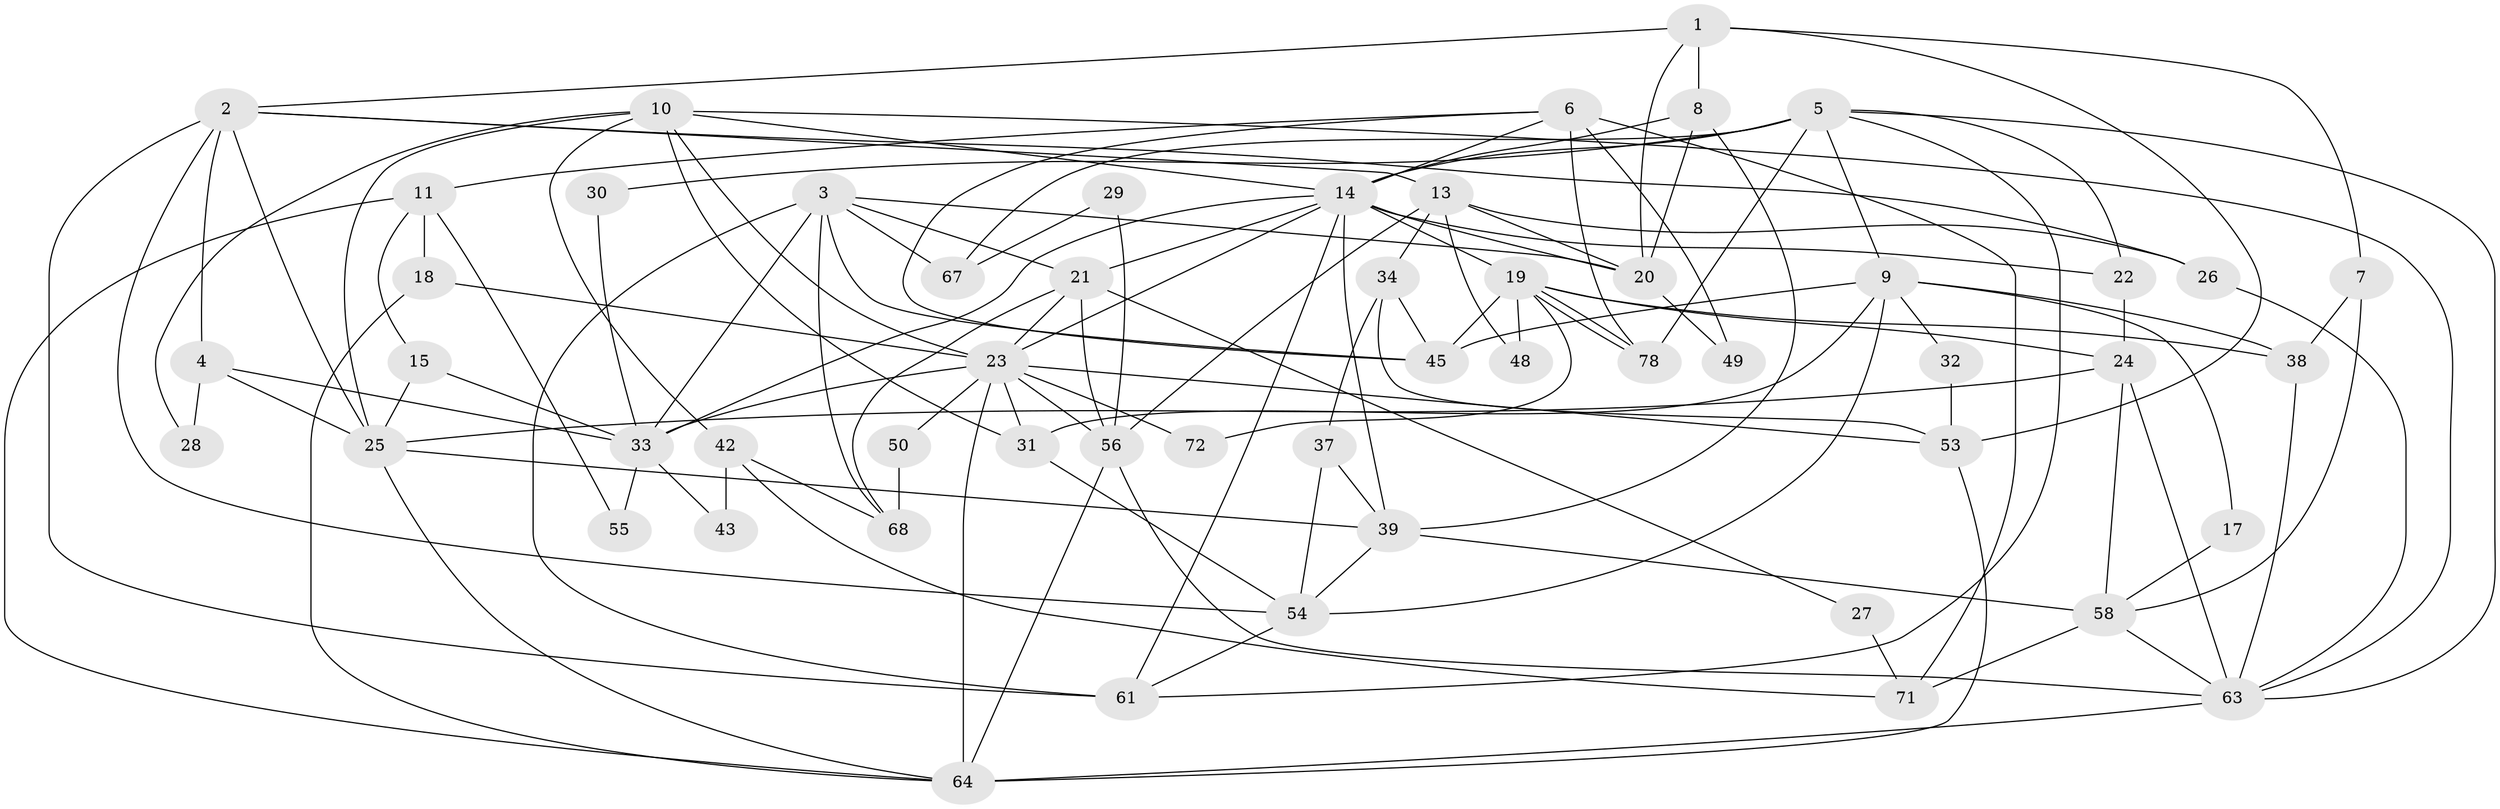 // Generated by graph-tools (version 1.1) at 2025/52/02/27/25 19:52:04]
// undirected, 54 vertices, 128 edges
graph export_dot {
graph [start="1"]
  node [color=gray90,style=filled];
  1;
  2 [super="+12"];
  3 [super="+59"];
  4 [super="+51"];
  5 [super="+40"];
  6 [super="+52"];
  7;
  8;
  9 [super="+77"];
  10 [super="+60"];
  11 [super="+16"];
  13 [super="+36"];
  14 [super="+70"];
  15;
  17;
  18;
  19 [super="+41"];
  20 [super="+47"];
  21 [super="+76"];
  22;
  23 [super="+35"];
  24;
  25 [super="+44"];
  26;
  27;
  28;
  29;
  30;
  31;
  32;
  33 [super="+69"];
  34;
  37;
  38 [super="+65"];
  39 [super="+46"];
  42;
  43;
  45;
  48;
  49;
  50;
  53 [super="+57"];
  54;
  55;
  56 [super="+74"];
  58 [super="+62"];
  61 [super="+73"];
  63 [super="+75"];
  64 [super="+66"];
  67;
  68;
  71;
  72;
  78;
  1 -- 8;
  1 -- 7;
  1 -- 53;
  1 -- 2;
  1 -- 20;
  2 -- 25;
  2 -- 13;
  2 -- 61;
  2 -- 54;
  2 -- 26;
  2 -- 4;
  3 -- 33;
  3 -- 61;
  3 -- 21;
  3 -- 20;
  3 -- 67;
  3 -- 68;
  3 -- 45;
  4 -- 33;
  4 -- 25 [weight=2];
  4 -- 28;
  5 -- 22;
  5 -- 9;
  5 -- 14;
  5 -- 78;
  5 -- 67;
  5 -- 30;
  5 -- 63;
  5 -- 61;
  6 -- 71;
  6 -- 49 [weight=2];
  6 -- 78;
  6 -- 11;
  6 -- 45;
  6 -- 14;
  7 -- 58;
  7 -- 38;
  8 -- 14;
  8 -- 39;
  8 -- 20;
  9 -- 45;
  9 -- 31;
  9 -- 32;
  9 -- 38;
  9 -- 54;
  9 -- 17;
  10 -- 25;
  10 -- 42;
  10 -- 23;
  10 -- 28;
  10 -- 63;
  10 -- 31;
  10 -- 14;
  11 -- 64;
  11 -- 55;
  11 -- 18;
  11 -- 15;
  13 -- 26;
  13 -- 48;
  13 -- 34;
  13 -- 20;
  13 -- 56;
  14 -- 21;
  14 -- 33;
  14 -- 39;
  14 -- 19;
  14 -- 22;
  14 -- 61;
  14 -- 23;
  14 -- 20;
  15 -- 25;
  15 -- 33;
  17 -- 58;
  18 -- 23;
  18 -- 64;
  19 -- 78;
  19 -- 78;
  19 -- 24;
  19 -- 38;
  19 -- 48;
  19 -- 72;
  19 -- 45;
  20 -- 49;
  21 -- 56;
  21 -- 68;
  21 -- 27;
  21 -- 23;
  22 -- 24;
  23 -- 31;
  23 -- 50;
  23 -- 72;
  23 -- 64;
  23 -- 33;
  23 -- 53;
  23 -- 56;
  24 -- 63;
  24 -- 58;
  24 -- 25;
  25 -- 64;
  25 -- 39;
  26 -- 63;
  27 -- 71;
  29 -- 56;
  29 -- 67;
  30 -- 33;
  31 -- 54;
  32 -- 53;
  33 -- 55;
  33 -- 43;
  34 -- 37;
  34 -- 45;
  34 -- 53;
  37 -- 39;
  37 -- 54;
  38 -- 63;
  39 -- 58;
  39 -- 54;
  42 -- 68;
  42 -- 43;
  42 -- 71;
  50 -- 68;
  53 -- 64;
  54 -- 61;
  56 -- 64;
  56 -- 63;
  58 -- 71;
  58 -- 63;
  63 -- 64;
}
